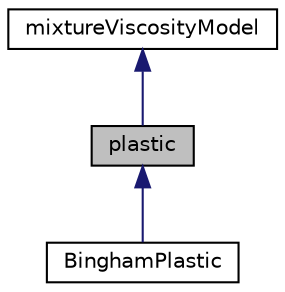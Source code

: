 digraph "plastic"
{
  bgcolor="transparent";
  edge [fontname="Helvetica",fontsize="10",labelfontname="Helvetica",labelfontsize="10"];
  node [fontname="Helvetica",fontsize="10",shape=record];
  Node1 [label="plastic",height=0.2,width=0.4,color="black", fillcolor="grey75", style="filled", fontcolor="black"];
  Node2 -> Node1 [dir="back",color="midnightblue",fontsize="10",style="solid",fontname="Helvetica"];
  Node2 [label="mixtureViscosityModel",height=0.2,width=0.4,color="black",URL="$a01519.html",tooltip="An abstract base class for incompressible mixtureViscosityModels. "];
  Node1 -> Node3 [dir="back",color="midnightblue",fontsize="10",style="solid",fontname="Helvetica"];
  Node3 [label="BinghamPlastic",height=0.2,width=0.4,color="black",URL="$a00133.html",tooltip="Viscosity correction model for Bingham plastics. "];
}
